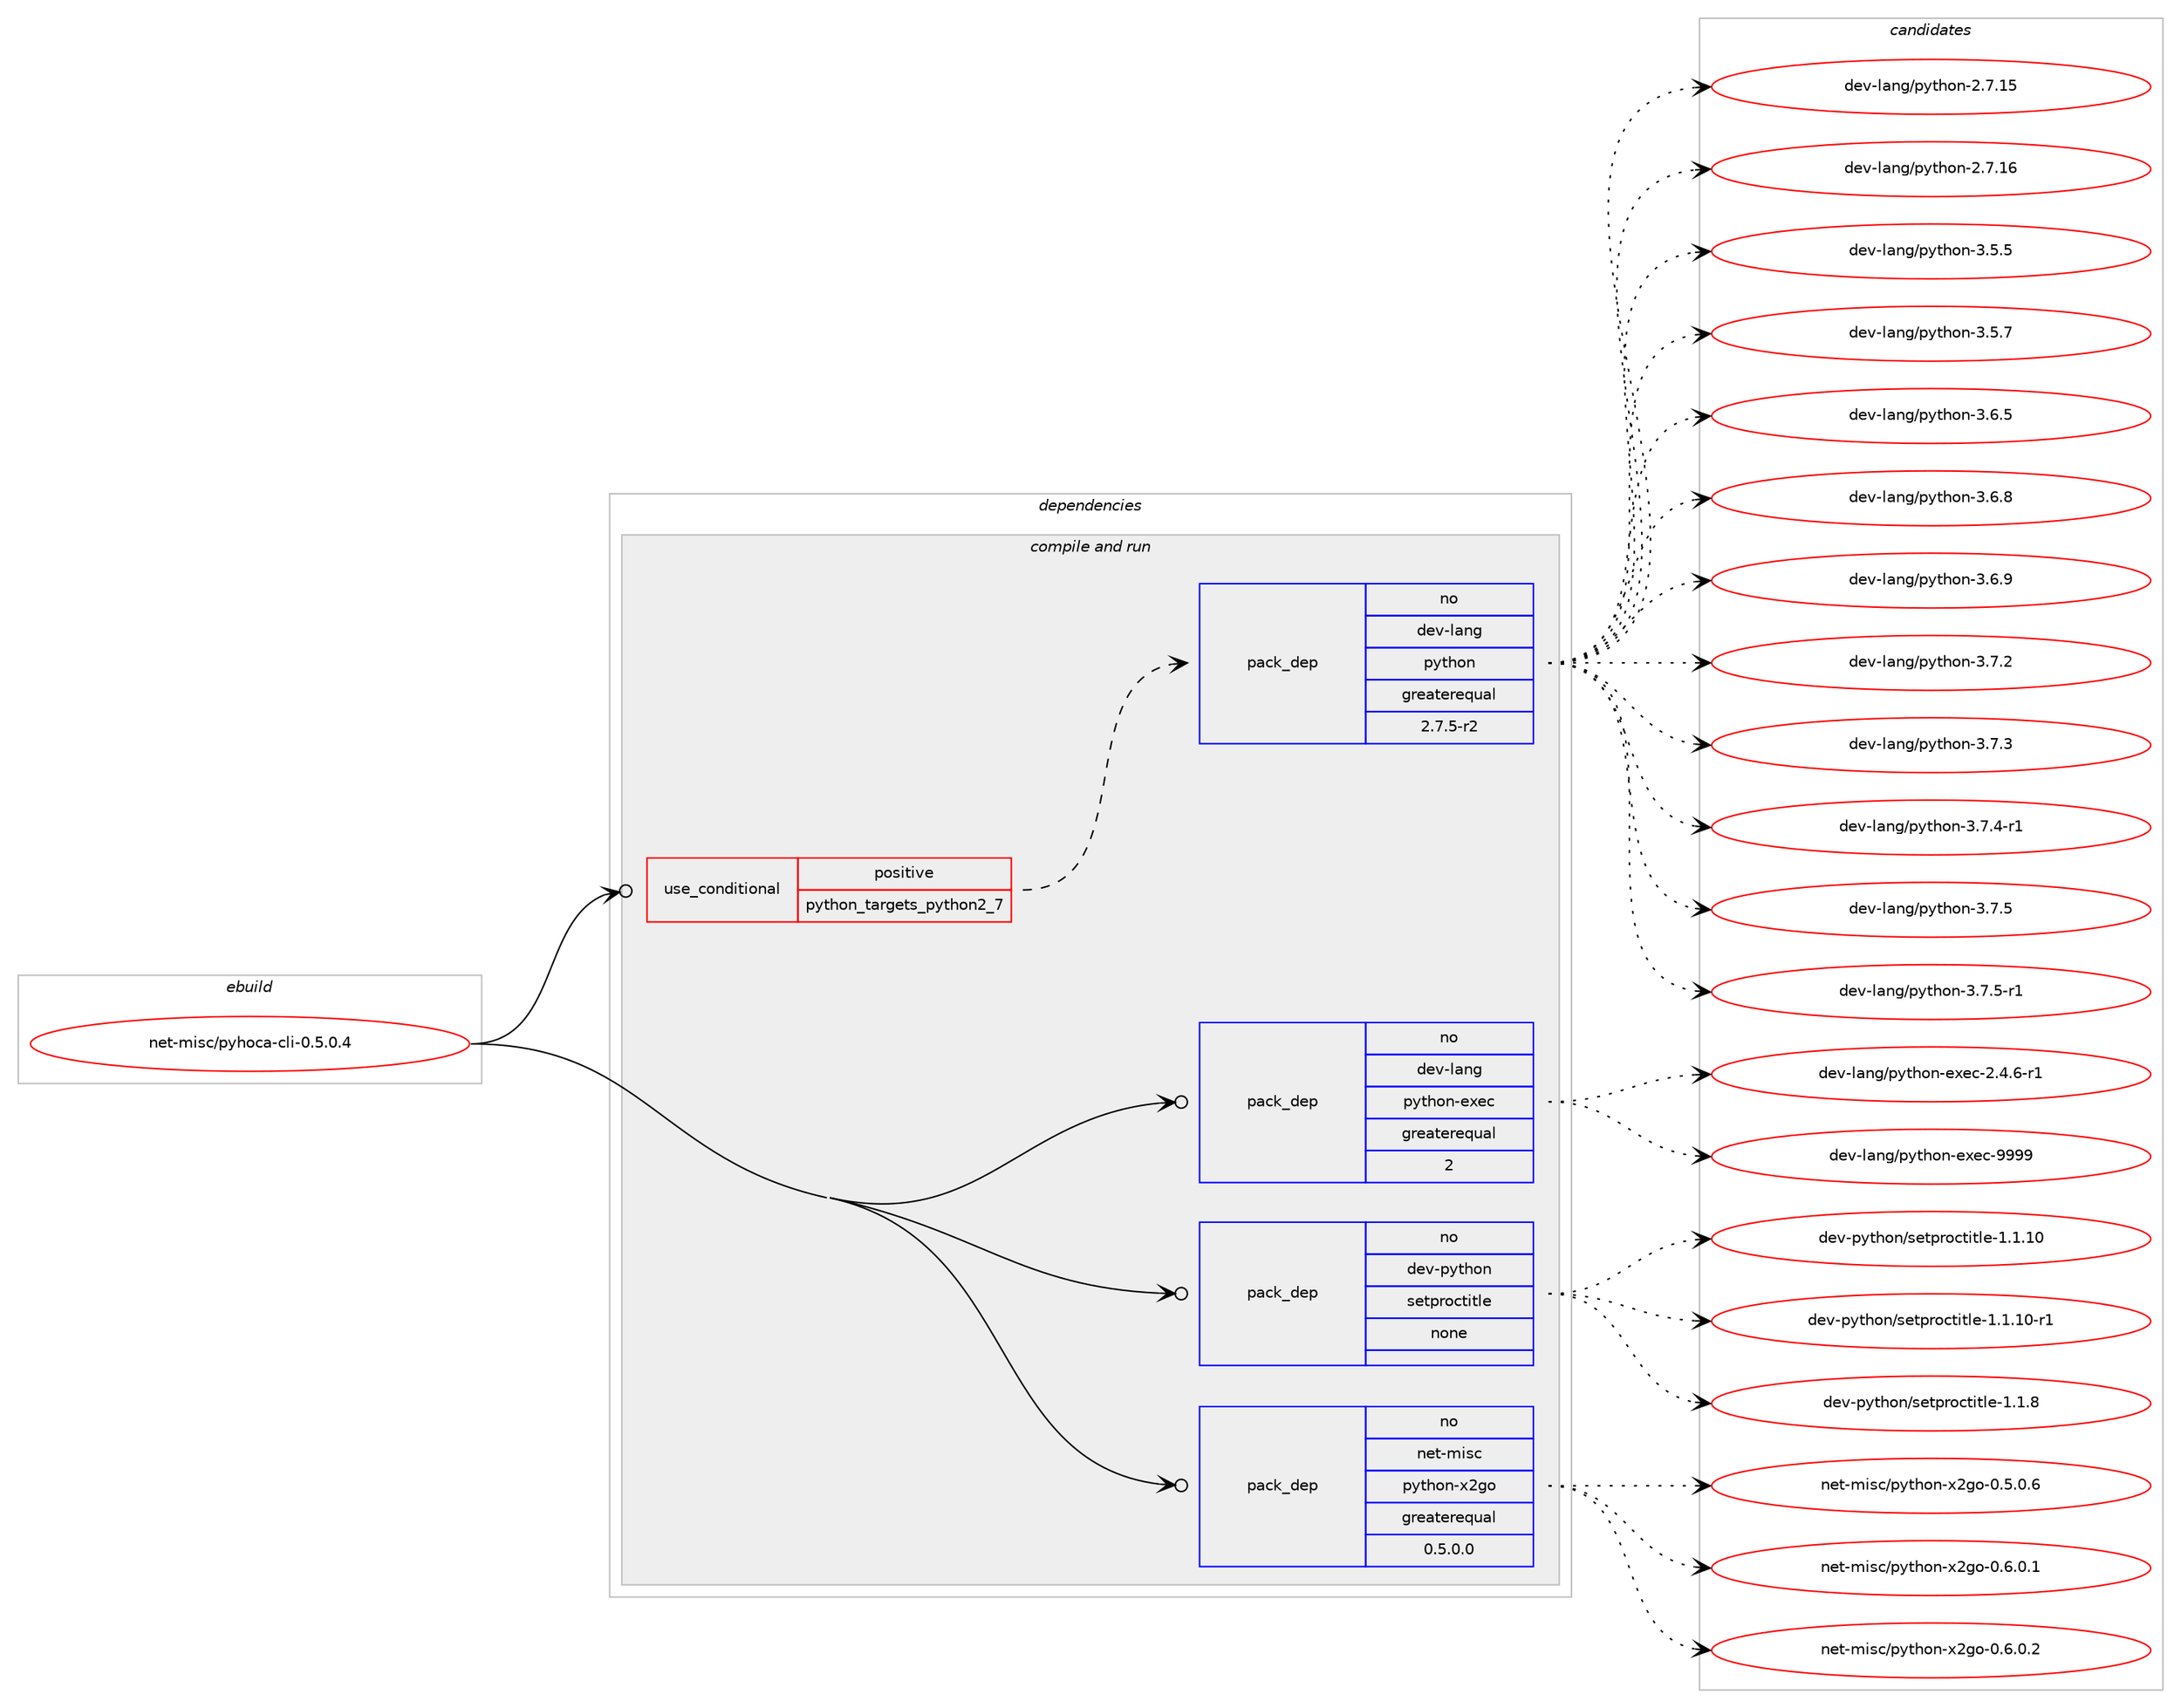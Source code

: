 digraph prolog {

# *************
# Graph options
# *************

newrank=true;
concentrate=true;
compound=true;
graph [rankdir=LR,fontname=Helvetica,fontsize=10,ranksep=1.5];#, ranksep=2.5, nodesep=0.2];
edge  [arrowhead=vee];
node  [fontname=Helvetica,fontsize=10];

# **********
# The ebuild
# **********

subgraph cluster_leftcol {
color=gray;
rank=same;
label=<<i>ebuild</i>>;
id [label="net-misc/pyhoca-cli-0.5.0.4", color=red, width=4, href="../net-misc/pyhoca-cli-0.5.0.4.svg"];
}

# ****************
# The dependencies
# ****************

subgraph cluster_midcol {
color=gray;
label=<<i>dependencies</i>>;
subgraph cluster_compile {
fillcolor="#eeeeee";
style=filled;
label=<<i>compile</i>>;
}
subgraph cluster_compileandrun {
fillcolor="#eeeeee";
style=filled;
label=<<i>compile and run</i>>;
subgraph cond203933 {
dependency836275 [label=<<TABLE BORDER="0" CELLBORDER="1" CELLSPACING="0" CELLPADDING="4"><TR><TD ROWSPAN="3" CELLPADDING="10">use_conditional</TD></TR><TR><TD>positive</TD></TR><TR><TD>python_targets_python2_7</TD></TR></TABLE>>, shape=none, color=red];
subgraph pack617624 {
dependency836276 [label=<<TABLE BORDER="0" CELLBORDER="1" CELLSPACING="0" CELLPADDING="4" WIDTH="220"><TR><TD ROWSPAN="6" CELLPADDING="30">pack_dep</TD></TR><TR><TD WIDTH="110">no</TD></TR><TR><TD>dev-lang</TD></TR><TR><TD>python</TD></TR><TR><TD>greaterequal</TD></TR><TR><TD>2.7.5-r2</TD></TR></TABLE>>, shape=none, color=blue];
}
dependency836275:e -> dependency836276:w [weight=20,style="dashed",arrowhead="vee"];
}
id:e -> dependency836275:w [weight=20,style="solid",arrowhead="odotvee"];
subgraph pack617625 {
dependency836277 [label=<<TABLE BORDER="0" CELLBORDER="1" CELLSPACING="0" CELLPADDING="4" WIDTH="220"><TR><TD ROWSPAN="6" CELLPADDING="30">pack_dep</TD></TR><TR><TD WIDTH="110">no</TD></TR><TR><TD>dev-lang</TD></TR><TR><TD>python-exec</TD></TR><TR><TD>greaterequal</TD></TR><TR><TD>2</TD></TR></TABLE>>, shape=none, color=blue];
}
id:e -> dependency836277:w [weight=20,style="solid",arrowhead="odotvee"];
subgraph pack617626 {
dependency836278 [label=<<TABLE BORDER="0" CELLBORDER="1" CELLSPACING="0" CELLPADDING="4" WIDTH="220"><TR><TD ROWSPAN="6" CELLPADDING="30">pack_dep</TD></TR><TR><TD WIDTH="110">no</TD></TR><TR><TD>dev-python</TD></TR><TR><TD>setproctitle</TD></TR><TR><TD>none</TD></TR><TR><TD></TD></TR></TABLE>>, shape=none, color=blue];
}
id:e -> dependency836278:w [weight=20,style="solid",arrowhead="odotvee"];
subgraph pack617627 {
dependency836279 [label=<<TABLE BORDER="0" CELLBORDER="1" CELLSPACING="0" CELLPADDING="4" WIDTH="220"><TR><TD ROWSPAN="6" CELLPADDING="30">pack_dep</TD></TR><TR><TD WIDTH="110">no</TD></TR><TR><TD>net-misc</TD></TR><TR><TD>python-x2go</TD></TR><TR><TD>greaterequal</TD></TR><TR><TD>0.5.0.0</TD></TR></TABLE>>, shape=none, color=blue];
}
id:e -> dependency836279:w [weight=20,style="solid",arrowhead="odotvee"];
}
subgraph cluster_run {
fillcolor="#eeeeee";
style=filled;
label=<<i>run</i>>;
}
}

# **************
# The candidates
# **************

subgraph cluster_choices {
rank=same;
color=gray;
label=<<i>candidates</i>>;

subgraph choice617624 {
color=black;
nodesep=1;
choice10010111845108971101034711212111610411111045504655464953 [label="dev-lang/python-2.7.15", color=red, width=4,href="../dev-lang/python-2.7.15.svg"];
choice10010111845108971101034711212111610411111045504655464954 [label="dev-lang/python-2.7.16", color=red, width=4,href="../dev-lang/python-2.7.16.svg"];
choice100101118451089711010347112121116104111110455146534653 [label="dev-lang/python-3.5.5", color=red, width=4,href="../dev-lang/python-3.5.5.svg"];
choice100101118451089711010347112121116104111110455146534655 [label="dev-lang/python-3.5.7", color=red, width=4,href="../dev-lang/python-3.5.7.svg"];
choice100101118451089711010347112121116104111110455146544653 [label="dev-lang/python-3.6.5", color=red, width=4,href="../dev-lang/python-3.6.5.svg"];
choice100101118451089711010347112121116104111110455146544656 [label="dev-lang/python-3.6.8", color=red, width=4,href="../dev-lang/python-3.6.8.svg"];
choice100101118451089711010347112121116104111110455146544657 [label="dev-lang/python-3.6.9", color=red, width=4,href="../dev-lang/python-3.6.9.svg"];
choice100101118451089711010347112121116104111110455146554650 [label="dev-lang/python-3.7.2", color=red, width=4,href="../dev-lang/python-3.7.2.svg"];
choice100101118451089711010347112121116104111110455146554651 [label="dev-lang/python-3.7.3", color=red, width=4,href="../dev-lang/python-3.7.3.svg"];
choice1001011184510897110103471121211161041111104551465546524511449 [label="dev-lang/python-3.7.4-r1", color=red, width=4,href="../dev-lang/python-3.7.4-r1.svg"];
choice100101118451089711010347112121116104111110455146554653 [label="dev-lang/python-3.7.5", color=red, width=4,href="../dev-lang/python-3.7.5.svg"];
choice1001011184510897110103471121211161041111104551465546534511449 [label="dev-lang/python-3.7.5-r1", color=red, width=4,href="../dev-lang/python-3.7.5-r1.svg"];
dependency836276:e -> choice10010111845108971101034711212111610411111045504655464953:w [style=dotted,weight="100"];
dependency836276:e -> choice10010111845108971101034711212111610411111045504655464954:w [style=dotted,weight="100"];
dependency836276:e -> choice100101118451089711010347112121116104111110455146534653:w [style=dotted,weight="100"];
dependency836276:e -> choice100101118451089711010347112121116104111110455146534655:w [style=dotted,weight="100"];
dependency836276:e -> choice100101118451089711010347112121116104111110455146544653:w [style=dotted,weight="100"];
dependency836276:e -> choice100101118451089711010347112121116104111110455146544656:w [style=dotted,weight="100"];
dependency836276:e -> choice100101118451089711010347112121116104111110455146544657:w [style=dotted,weight="100"];
dependency836276:e -> choice100101118451089711010347112121116104111110455146554650:w [style=dotted,weight="100"];
dependency836276:e -> choice100101118451089711010347112121116104111110455146554651:w [style=dotted,weight="100"];
dependency836276:e -> choice1001011184510897110103471121211161041111104551465546524511449:w [style=dotted,weight="100"];
dependency836276:e -> choice100101118451089711010347112121116104111110455146554653:w [style=dotted,weight="100"];
dependency836276:e -> choice1001011184510897110103471121211161041111104551465546534511449:w [style=dotted,weight="100"];
}
subgraph choice617625 {
color=black;
nodesep=1;
choice10010111845108971101034711212111610411111045101120101994550465246544511449 [label="dev-lang/python-exec-2.4.6-r1", color=red, width=4,href="../dev-lang/python-exec-2.4.6-r1.svg"];
choice10010111845108971101034711212111610411111045101120101994557575757 [label="dev-lang/python-exec-9999", color=red, width=4,href="../dev-lang/python-exec-9999.svg"];
dependency836277:e -> choice10010111845108971101034711212111610411111045101120101994550465246544511449:w [style=dotted,weight="100"];
dependency836277:e -> choice10010111845108971101034711212111610411111045101120101994557575757:w [style=dotted,weight="100"];
}
subgraph choice617626 {
color=black;
nodesep=1;
choice10010111845112121116104111110471151011161121141119911610511610810145494649464948 [label="dev-python/setproctitle-1.1.10", color=red, width=4,href="../dev-python/setproctitle-1.1.10.svg"];
choice100101118451121211161041111104711510111611211411199116105116108101454946494649484511449 [label="dev-python/setproctitle-1.1.10-r1", color=red, width=4,href="../dev-python/setproctitle-1.1.10-r1.svg"];
choice100101118451121211161041111104711510111611211411199116105116108101454946494656 [label="dev-python/setproctitle-1.1.8", color=red, width=4,href="../dev-python/setproctitle-1.1.8.svg"];
dependency836278:e -> choice10010111845112121116104111110471151011161121141119911610511610810145494649464948:w [style=dotted,weight="100"];
dependency836278:e -> choice100101118451121211161041111104711510111611211411199116105116108101454946494649484511449:w [style=dotted,weight="100"];
dependency836278:e -> choice100101118451121211161041111104711510111611211411199116105116108101454946494656:w [style=dotted,weight="100"];
}
subgraph choice617627 {
color=black;
nodesep=1;
choice11010111645109105115994711212111610411111045120501031114548465346484654 [label="net-misc/python-x2go-0.5.0.6", color=red, width=4,href="../net-misc/python-x2go-0.5.0.6.svg"];
choice11010111645109105115994711212111610411111045120501031114548465446484649 [label="net-misc/python-x2go-0.6.0.1", color=red, width=4,href="../net-misc/python-x2go-0.6.0.1.svg"];
choice11010111645109105115994711212111610411111045120501031114548465446484650 [label="net-misc/python-x2go-0.6.0.2", color=red, width=4,href="../net-misc/python-x2go-0.6.0.2.svg"];
dependency836279:e -> choice11010111645109105115994711212111610411111045120501031114548465346484654:w [style=dotted,weight="100"];
dependency836279:e -> choice11010111645109105115994711212111610411111045120501031114548465446484649:w [style=dotted,weight="100"];
dependency836279:e -> choice11010111645109105115994711212111610411111045120501031114548465446484650:w [style=dotted,weight="100"];
}
}

}
